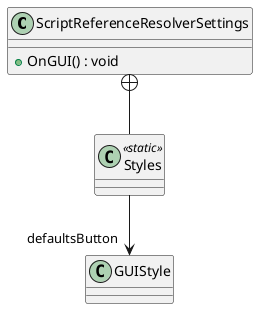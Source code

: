@startuml
class ScriptReferenceResolverSettings {
    + OnGUI() : void
}
class Styles <<static>> {
}
ScriptReferenceResolverSettings +-- Styles
Styles --> "defaultsButton" GUIStyle
@enduml
